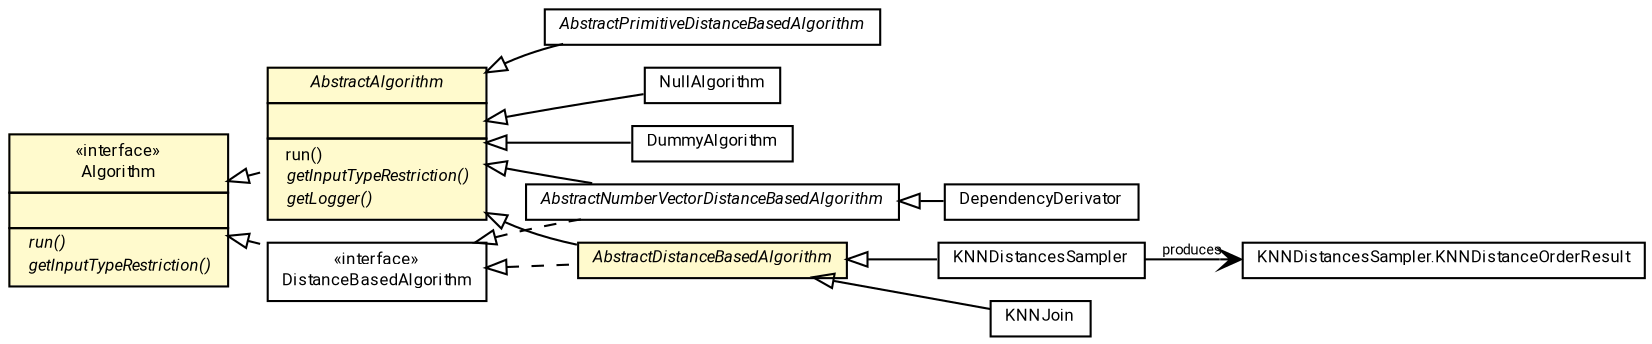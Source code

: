 #!/usr/local/bin/dot
#
# Class diagram 
# Generated by UMLGraph version R5_7_2-60-g0e99a6 (http://www.spinellis.gr/umlgraph/)
#

digraph G {
	graph [fontnames="svg"]
	edge [fontname="Roboto",fontsize=7,labelfontname="Roboto",labelfontsize=7,color="black"];
	node [fontname="Roboto",fontcolor="black",fontsize=8,shape=plaintext,margin=0,width=0,height=0];
	nodesep=0.15;
	ranksep=0.25;
	rankdir=LR;
	// de.lmu.ifi.dbs.elki.algorithm.NullAlgorithm
	c64053 [label=<<table title="de.lmu.ifi.dbs.elki.algorithm.NullAlgorithm" border="0" cellborder="1" cellspacing="0" cellpadding="2" href="NullAlgorithm.html" target="_parent">
		<tr><td><table border="0" cellspacing="0" cellpadding="1">
		<tr><td align="center" balign="center"> <font face="Roboto">NullAlgorithm</font> </td></tr>
		</table></td></tr>
		</table>>, URL="NullAlgorithm.html"];
	// de.lmu.ifi.dbs.elki.algorithm.DependencyDerivator<V extends de.lmu.ifi.dbs.elki.data.NumberVector>
	c64054 [label=<<table title="de.lmu.ifi.dbs.elki.algorithm.DependencyDerivator" border="0" cellborder="1" cellspacing="0" cellpadding="2" href="DependencyDerivator.html" target="_parent">
		<tr><td><table border="0" cellspacing="0" cellpadding="1">
		<tr><td align="center" balign="center"> <font face="Roboto">DependencyDerivator</font> </td></tr>
		</table></td></tr>
		</table>>, URL="DependencyDerivator.html"];
	// de.lmu.ifi.dbs.elki.algorithm.DummyAlgorithm<O extends de.lmu.ifi.dbs.elki.data.NumberVector>
	c64056 [label=<<table title="de.lmu.ifi.dbs.elki.algorithm.DummyAlgorithm" border="0" cellborder="1" cellspacing="0" cellpadding="2" href="DummyAlgorithm.html" target="_parent">
		<tr><td><table border="0" cellspacing="0" cellpadding="1">
		<tr><td align="center" balign="center"> <font face="Roboto">DummyAlgorithm</font> </td></tr>
		</table></td></tr>
		</table>>, URL="DummyAlgorithm.html"];
	// de.lmu.ifi.dbs.elki.algorithm.KNNJoin<V extends de.lmu.ifi.dbs.elki.data.NumberVector, N extends de.lmu.ifi.dbs.elki.index.tree.spatial.SpatialNode<N, E>, E extends de.lmu.ifi.dbs.elki.index.tree.spatial.SpatialEntry>
	c64063 [label=<<table title="de.lmu.ifi.dbs.elki.algorithm.KNNJoin" border="0" cellborder="1" cellspacing="0" cellpadding="2" href="KNNJoin.html" target="_parent">
		<tr><td><table border="0" cellspacing="0" cellpadding="1">
		<tr><td align="center" balign="center"> <font face="Roboto">KNNJoin</font> </td></tr>
		</table></td></tr>
		</table>>, URL="KNNJoin.html"];
	// de.lmu.ifi.dbs.elki.algorithm.KNNDistancesSampler<O>
	c64117 [label=<<table title="de.lmu.ifi.dbs.elki.algorithm.KNNDistancesSampler" border="0" cellborder="1" cellspacing="0" cellpadding="2" href="KNNDistancesSampler.html" target="_parent">
		<tr><td><table border="0" cellspacing="0" cellpadding="1">
		<tr><td align="center" balign="center"> <font face="Roboto">KNNDistancesSampler</font> </td></tr>
		</table></td></tr>
		</table>>, URL="KNNDistancesSampler.html"];
	// de.lmu.ifi.dbs.elki.algorithm.KNNDistancesSampler.KNNDistanceOrderResult
	c64118 [label=<<table title="de.lmu.ifi.dbs.elki.algorithm.KNNDistancesSampler.KNNDistanceOrderResult" border="0" cellborder="1" cellspacing="0" cellpadding="2" href="KNNDistancesSampler.KNNDistanceOrderResult.html" target="_parent">
		<tr><td><table border="0" cellspacing="0" cellpadding="1">
		<tr><td align="center" balign="center"> <font face="Roboto">KNNDistancesSampler.KNNDistanceOrderResult</font> </td></tr>
		</table></td></tr>
		</table>>, URL="KNNDistancesSampler.KNNDistanceOrderResult.html"];
	// de.lmu.ifi.dbs.elki.algorithm.AbstractPrimitiveDistanceBasedAlgorithm<O, R extends de.lmu.ifi.dbs.elki.result.Result>
	c65022 [label=<<table title="de.lmu.ifi.dbs.elki.algorithm.AbstractPrimitiveDistanceBasedAlgorithm" border="0" cellborder="1" cellspacing="0" cellpadding="2" href="AbstractPrimitiveDistanceBasedAlgorithm.html" target="_parent">
		<tr><td><table border="0" cellspacing="0" cellpadding="1">
		<tr><td align="center" balign="center"> <font face="Roboto"><i>AbstractPrimitiveDistanceBasedAlgorithm</i></font> </td></tr>
		</table></td></tr>
		</table>>, URL="AbstractPrimitiveDistanceBasedAlgorithm.html"];
	// de.lmu.ifi.dbs.elki.algorithm.AbstractDistanceBasedAlgorithm<O, R extends de.lmu.ifi.dbs.elki.result.Result>
	c65024 [label=<<table title="de.lmu.ifi.dbs.elki.algorithm.AbstractDistanceBasedAlgorithm" border="0" cellborder="1" cellspacing="0" cellpadding="2" bgcolor="LemonChiffon" href="AbstractDistanceBasedAlgorithm.html" target="_parent">
		<tr><td><table border="0" cellspacing="0" cellpadding="1">
		<tr><td align="center" balign="center"> <font face="Roboto"><i>AbstractDistanceBasedAlgorithm</i></font> </td></tr>
		</table></td></tr>
		</table>>, URL="AbstractDistanceBasedAlgorithm.html"];
	// de.lmu.ifi.dbs.elki.algorithm.AbstractNumberVectorDistanceBasedAlgorithm<O, R extends de.lmu.ifi.dbs.elki.result.Result>
	c65026 [label=<<table title="de.lmu.ifi.dbs.elki.algorithm.AbstractNumberVectorDistanceBasedAlgorithm" border="0" cellborder="1" cellspacing="0" cellpadding="2" href="AbstractNumberVectorDistanceBasedAlgorithm.html" target="_parent">
		<tr><td><table border="0" cellspacing="0" cellpadding="1">
		<tr><td align="center" balign="center"> <font face="Roboto"><i>AbstractNumberVectorDistanceBasedAlgorithm</i></font> </td></tr>
		</table></td></tr>
		</table>>, URL="AbstractNumberVectorDistanceBasedAlgorithm.html"];
	// de.lmu.ifi.dbs.elki.algorithm.Algorithm
	c65120 [label=<<table title="de.lmu.ifi.dbs.elki.algorithm.Algorithm" border="0" cellborder="1" cellspacing="0" cellpadding="2" bgcolor="LemonChiffon" href="Algorithm.html" target="_parent">
		<tr><td><table border="0" cellspacing="0" cellpadding="1">
		<tr><td align="center" balign="center"> &#171;interface&#187; </td></tr>
		<tr><td align="center" balign="center"> <font face="Roboto">Algorithm</font> </td></tr>
		</table></td></tr>
		<tr><td><table border="0" cellspacing="0" cellpadding="1">
		<tr><td align="left" balign="left">  </td></tr>
		</table></td></tr>
		<tr><td><table border="0" cellspacing="0" cellpadding="1">
		<tr><td align="left" balign="left"> <i> run()</i> </td></tr>
		<tr><td align="left" balign="left"> <i> getInputTypeRestriction()</i> </td></tr>
		</table></td></tr>
		</table>>, URL="Algorithm.html"];
	// de.lmu.ifi.dbs.elki.algorithm.AbstractAlgorithm<R extends de.lmu.ifi.dbs.elki.result.Result>
	c65121 [label=<<table title="de.lmu.ifi.dbs.elki.algorithm.AbstractAlgorithm" border="0" cellborder="1" cellspacing="0" cellpadding="2" bgcolor="LemonChiffon" href="AbstractAlgorithm.html" target="_parent">
		<tr><td><table border="0" cellspacing="0" cellpadding="1">
		<tr><td align="center" balign="center"> <font face="Roboto"><i>AbstractAlgorithm</i></font> </td></tr>
		</table></td></tr>
		<tr><td><table border="0" cellspacing="0" cellpadding="1">
		<tr><td align="left" balign="left">  </td></tr>
		</table></td></tr>
		<tr><td><table border="0" cellspacing="0" cellpadding="1">
		<tr><td align="left" balign="left">  run() </td></tr>
		<tr><td align="left" balign="left"> <i> getInputTypeRestriction()</i> </td></tr>
		<tr><td align="left" balign="left"> <i> getLogger()</i> </td></tr>
		</table></td></tr>
		</table>>, URL="AbstractAlgorithm.html"];
	// de.lmu.ifi.dbs.elki.algorithm.DistanceBasedAlgorithm<O>
	c65122 [label=<<table title="de.lmu.ifi.dbs.elki.algorithm.DistanceBasedAlgorithm" border="0" cellborder="1" cellspacing="0" cellpadding="2" href="DistanceBasedAlgorithm.html" target="_parent">
		<tr><td><table border="0" cellspacing="0" cellpadding="1">
		<tr><td align="center" balign="center"> &#171;interface&#187; </td></tr>
		<tr><td align="center" balign="center"> <font face="Roboto">DistanceBasedAlgorithm</font> </td></tr>
		</table></td></tr>
		</table>>, URL="DistanceBasedAlgorithm.html"];
	// de.lmu.ifi.dbs.elki.algorithm.NullAlgorithm extends de.lmu.ifi.dbs.elki.algorithm.AbstractAlgorithm<R extends de.lmu.ifi.dbs.elki.result.Result>
	c65121 -> c64053 [arrowtail=empty,dir=back,weight=10];
	// de.lmu.ifi.dbs.elki.algorithm.DependencyDerivator<V extends de.lmu.ifi.dbs.elki.data.NumberVector> extends de.lmu.ifi.dbs.elki.algorithm.AbstractNumberVectorDistanceBasedAlgorithm<O, R extends de.lmu.ifi.dbs.elki.result.Result>
	c65026 -> c64054 [arrowtail=empty,dir=back,weight=10];
	// de.lmu.ifi.dbs.elki.algorithm.DummyAlgorithm<O extends de.lmu.ifi.dbs.elki.data.NumberVector> extends de.lmu.ifi.dbs.elki.algorithm.AbstractAlgorithm<R extends de.lmu.ifi.dbs.elki.result.Result>
	c65121 -> c64056 [arrowtail=empty,dir=back,weight=10];
	// de.lmu.ifi.dbs.elki.algorithm.KNNJoin<V extends de.lmu.ifi.dbs.elki.data.NumberVector, N extends de.lmu.ifi.dbs.elki.index.tree.spatial.SpatialNode<N, E>, E extends de.lmu.ifi.dbs.elki.index.tree.spatial.SpatialEntry> extends de.lmu.ifi.dbs.elki.algorithm.AbstractDistanceBasedAlgorithm<O, R extends de.lmu.ifi.dbs.elki.result.Result>
	c65024 -> c64063 [arrowtail=empty,dir=back,weight=10];
	// de.lmu.ifi.dbs.elki.algorithm.KNNDistancesSampler<O> extends de.lmu.ifi.dbs.elki.algorithm.AbstractDistanceBasedAlgorithm<O, R extends de.lmu.ifi.dbs.elki.result.Result>
	c65024 -> c64117 [arrowtail=empty,dir=back,weight=10];
	// de.lmu.ifi.dbs.elki.algorithm.KNNDistancesSampler<O> navassoc de.lmu.ifi.dbs.elki.algorithm.KNNDistancesSampler.KNNDistanceOrderResult
	c64117 -> c64118 [arrowhead=open,weight=1,label="produces"];
	// de.lmu.ifi.dbs.elki.algorithm.AbstractPrimitiveDistanceBasedAlgorithm<O, R extends de.lmu.ifi.dbs.elki.result.Result> extends de.lmu.ifi.dbs.elki.algorithm.AbstractAlgorithm<R extends de.lmu.ifi.dbs.elki.result.Result>
	c65121 -> c65022 [arrowtail=empty,dir=back,weight=10];
	// de.lmu.ifi.dbs.elki.algorithm.AbstractDistanceBasedAlgorithm<O, R extends de.lmu.ifi.dbs.elki.result.Result> extends de.lmu.ifi.dbs.elki.algorithm.AbstractAlgorithm<R extends de.lmu.ifi.dbs.elki.result.Result>
	c65121 -> c65024 [arrowtail=empty,dir=back,weight=10];
	// de.lmu.ifi.dbs.elki.algorithm.AbstractDistanceBasedAlgorithm<O, R extends de.lmu.ifi.dbs.elki.result.Result> implements de.lmu.ifi.dbs.elki.algorithm.DistanceBasedAlgorithm<O>
	c65122 -> c65024 [arrowtail=empty,style=dashed,dir=back,weight=9];
	// de.lmu.ifi.dbs.elki.algorithm.AbstractNumberVectorDistanceBasedAlgorithm<O, R extends de.lmu.ifi.dbs.elki.result.Result> extends de.lmu.ifi.dbs.elki.algorithm.AbstractAlgorithm<R extends de.lmu.ifi.dbs.elki.result.Result>
	c65121 -> c65026 [arrowtail=empty,dir=back,weight=10];
	// de.lmu.ifi.dbs.elki.algorithm.AbstractNumberVectorDistanceBasedAlgorithm<O, R extends de.lmu.ifi.dbs.elki.result.Result> implements de.lmu.ifi.dbs.elki.algorithm.DistanceBasedAlgorithm<O>
	c65122 -> c65026 [arrowtail=empty,style=dashed,dir=back,weight=9];
	// de.lmu.ifi.dbs.elki.algorithm.AbstractAlgorithm<R extends de.lmu.ifi.dbs.elki.result.Result> implements de.lmu.ifi.dbs.elki.algorithm.Algorithm
	c65120 -> c65121 [arrowtail=empty,style=dashed,dir=back,weight=9];
	// de.lmu.ifi.dbs.elki.algorithm.DistanceBasedAlgorithm<O> implements de.lmu.ifi.dbs.elki.algorithm.Algorithm
	c65120 -> c65122 [arrowtail=empty,style=dashed,dir=back,weight=9];
}

